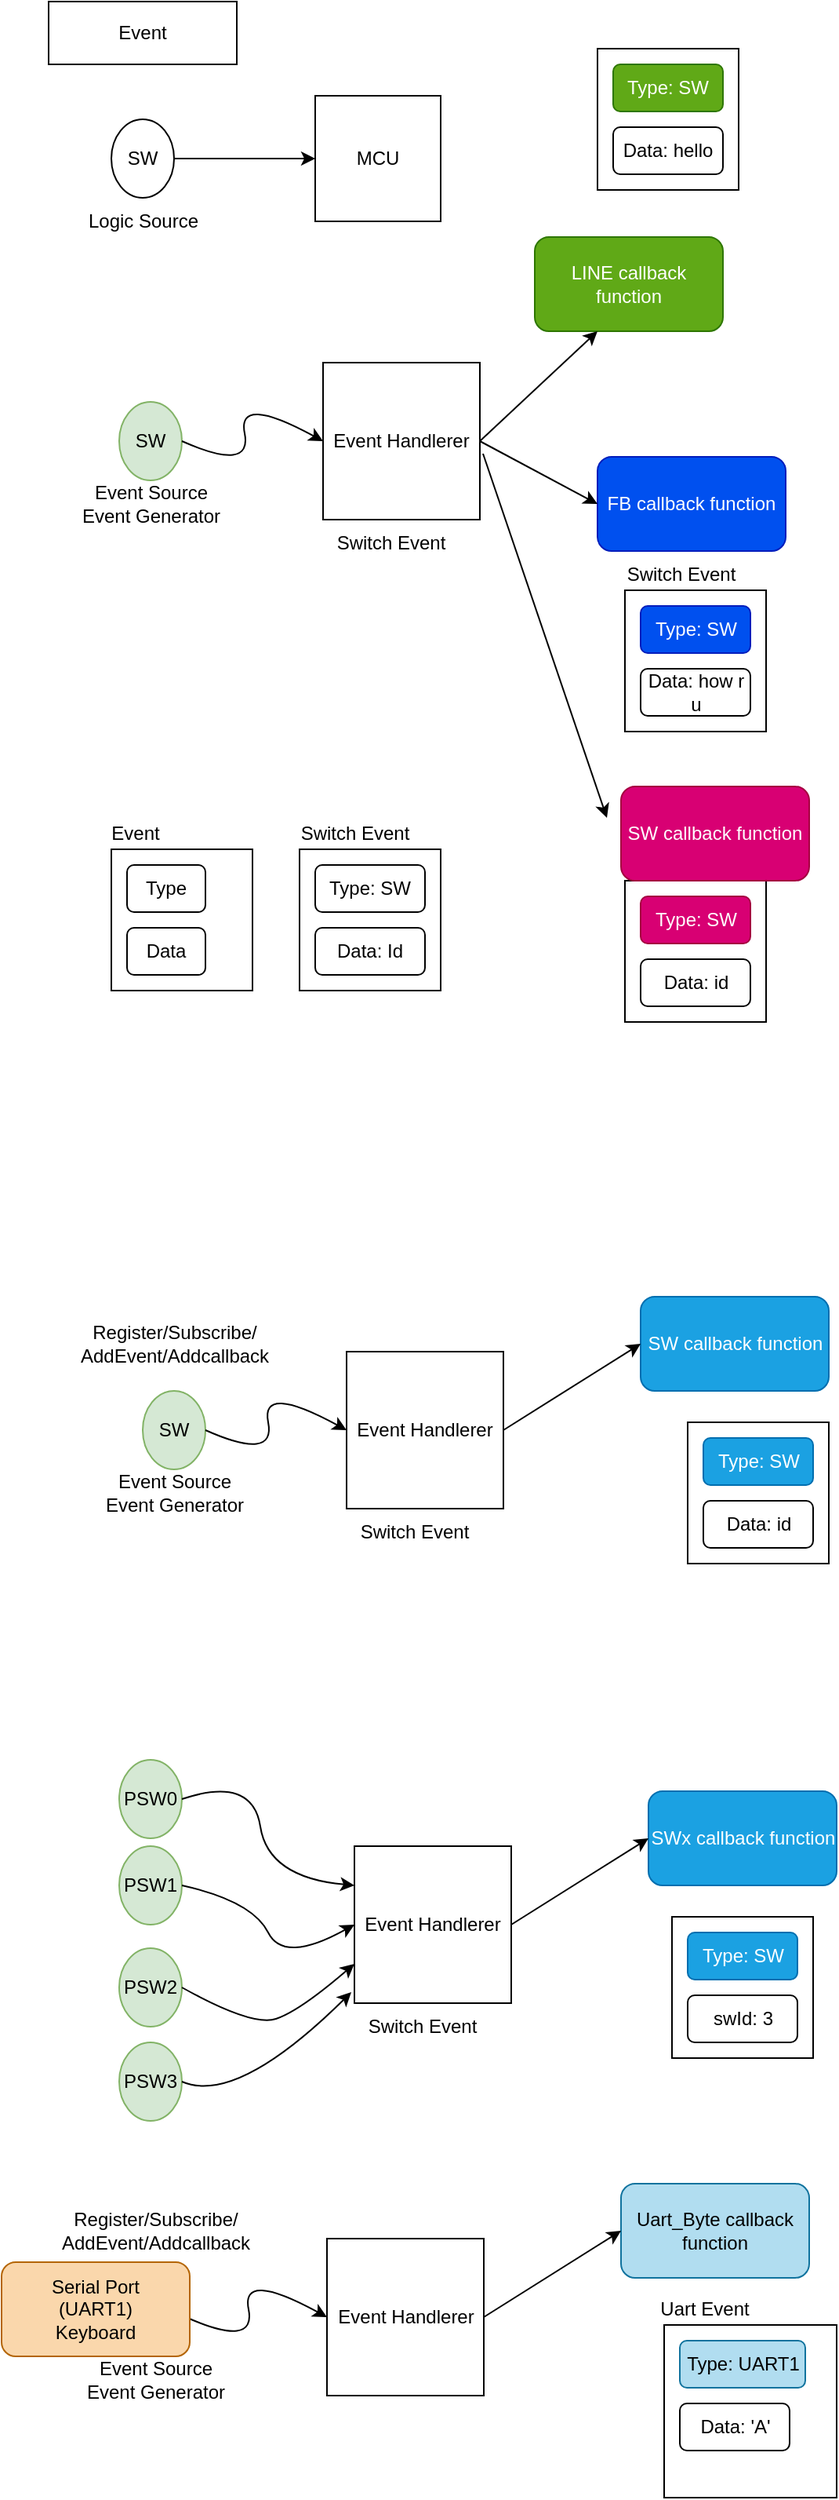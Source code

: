<mxfile version="12.6.8" type="device"><diagram name="Page-1" id="74e2e168-ea6b-b213-b513-2b3c1d86103e"><mxGraphModel dx="585" dy="593" grid="1" gridSize="10" guides="1" tooltips="1" connect="1" arrows="1" fold="1" page="1" pageScale="1" pageWidth="1169" pageHeight="827" background="#ffffff" math="0" shadow="0"><root><mxCell id="0"/><mxCell id="1" parent="0"/><mxCell id="QCYxv8RYYlwAht9NyDju-4" value="Event" style="rounded=0;whiteSpace=wrap;html=1;" vertex="1" parent="1"><mxGeometry x="30" y="50" width="120" height="40" as="geometry"/></mxCell><mxCell id="QCYxv8RYYlwAht9NyDju-5" value="MCU" style="whiteSpace=wrap;html=1;aspect=fixed;" vertex="1" parent="1"><mxGeometry x="200" y="110" width="80" height="80" as="geometry"/></mxCell><mxCell id="QCYxv8RYYlwAht9NyDju-6" value="SW" style="ellipse;whiteSpace=wrap;html=1;" vertex="1" parent="1"><mxGeometry x="70" y="125" width="40" height="50" as="geometry"/></mxCell><mxCell id="QCYxv8RYYlwAht9NyDju-7" value="" style="endArrow=classic;html=1;entryX=0;entryY=0.5;entryDx=0;entryDy=0;exitX=1;exitY=0.5;exitDx=0;exitDy=0;" edge="1" parent="1" source="QCYxv8RYYlwAht9NyDju-6" target="QCYxv8RYYlwAht9NyDju-5"><mxGeometry width="50" height="50" relative="1" as="geometry"><mxPoint x="40" y="260" as="sourcePoint"/><mxPoint x="90" y="210" as="targetPoint"/></mxGeometry></mxCell><mxCell id="QCYxv8RYYlwAht9NyDju-9" value="Logic Source" style="text;html=1;align=center;verticalAlign=middle;resizable=0;points=[];autosize=1;" vertex="1" parent="1"><mxGeometry x="45" y="180" width="90" height="20" as="geometry"/></mxCell><mxCell id="QCYxv8RYYlwAht9NyDju-10" value="" style="whiteSpace=wrap;html=1;aspect=fixed;" vertex="1" parent="1"><mxGeometry x="70" y="590" width="90" height="90" as="geometry"/></mxCell><mxCell id="QCYxv8RYYlwAht9NyDju-11" value="Event" style="text;html=1;align=center;verticalAlign=middle;resizable=0;points=[];autosize=1;" vertex="1" parent="1"><mxGeometry x="60" y="570" width="50" height="20" as="geometry"/></mxCell><mxCell id="QCYxv8RYYlwAht9NyDju-12" value="Type" style="rounded=1;whiteSpace=wrap;html=1;" vertex="1" parent="1"><mxGeometry x="80" y="600" width="50" height="30" as="geometry"/></mxCell><mxCell id="QCYxv8RYYlwAht9NyDju-13" value="Data" style="rounded=1;whiteSpace=wrap;html=1;" vertex="1" parent="1"><mxGeometry x="80" y="640" width="50" height="30" as="geometry"/></mxCell><mxCell id="QCYxv8RYYlwAht9NyDju-14" value="" style="whiteSpace=wrap;html=1;aspect=fixed;" vertex="1" parent="1"><mxGeometry x="190" y="590" width="90" height="90" as="geometry"/></mxCell><mxCell id="QCYxv8RYYlwAht9NyDju-15" value="Switch Event" style="text;html=1;align=center;verticalAlign=middle;resizable=0;points=[];autosize=1;" vertex="1" parent="1"><mxGeometry x="185" y="570" width="80" height="20" as="geometry"/></mxCell><mxCell id="QCYxv8RYYlwAht9NyDju-16" value="Type: SW" style="rounded=1;whiteSpace=wrap;html=1;" vertex="1" parent="1"><mxGeometry x="200" y="600" width="70" height="30" as="geometry"/></mxCell><mxCell id="QCYxv8RYYlwAht9NyDju-17" value="Data: Id" style="rounded=1;whiteSpace=wrap;html=1;" vertex="1" parent="1"><mxGeometry x="200" y="640" width="70" height="30" as="geometry"/></mxCell><mxCell id="QCYxv8RYYlwAht9NyDju-20" value="Event Handlerer" style="whiteSpace=wrap;html=1;aspect=fixed;" vertex="1" parent="1"><mxGeometry x="205" y="280" width="100" height="100" as="geometry"/></mxCell><mxCell id="QCYxv8RYYlwAht9NyDju-21" value="SW" style="ellipse;whiteSpace=wrap;html=1;fillColor=#d5e8d4;strokeColor=#82b366;" vertex="1" parent="1"><mxGeometry x="75" y="305" width="40" height="50" as="geometry"/></mxCell><mxCell id="QCYxv8RYYlwAht9NyDju-23" value="Event Source&lt;br&gt;Event Generator" style="text;html=1;align=center;verticalAlign=middle;resizable=0;points=[];autosize=1;" vertex="1" parent="1"><mxGeometry x="45" y="355" width="100" height="30" as="geometry"/></mxCell><mxCell id="QCYxv8RYYlwAht9NyDju-24" value="" style="curved=1;endArrow=classic;html=1;exitX=1;exitY=0.5;exitDx=0;exitDy=0;" edge="1" parent="1" source="QCYxv8RYYlwAht9NyDju-21"><mxGeometry width="50" height="50" relative="1" as="geometry"><mxPoint x="155" y="380" as="sourcePoint"/><mxPoint x="205" y="330" as="targetPoint"/><Array as="points"><mxPoint x="160" y="350"/><mxPoint x="150" y="300"/></Array></mxGeometry></mxCell><mxCell id="QCYxv8RYYlwAht9NyDju-25" value="LINE callback function" style="rounded=1;whiteSpace=wrap;html=1;fillColor=#60a917;strokeColor=#2D7600;fontColor=#ffffff;" vertex="1" parent="1"><mxGeometry x="340" y="200" width="120" height="60" as="geometry"/></mxCell><mxCell id="QCYxv8RYYlwAht9NyDju-27" value="" style="endArrow=classic;html=1;entryX=0.333;entryY=1;entryDx=0;entryDy=0;entryPerimeter=0;exitX=1;exitY=0.5;exitDx=0;exitDy=0;" edge="1" parent="1" source="QCYxv8RYYlwAht9NyDju-20" target="QCYxv8RYYlwAht9NyDju-25"><mxGeometry width="50" height="50" relative="1" as="geometry"><mxPoint x="310" y="330" as="sourcePoint"/><mxPoint x="380" y="290" as="targetPoint"/></mxGeometry></mxCell><mxCell id="QCYxv8RYYlwAht9NyDju-28" value="" style="whiteSpace=wrap;html=1;aspect=fixed;" vertex="1" parent="1"><mxGeometry x="380" y="80" width="90" height="90" as="geometry"/></mxCell><mxCell id="QCYxv8RYYlwAht9NyDju-29" value="Switch Event" style="text;html=1;align=center;verticalAlign=middle;resizable=0;points=[];autosize=1;" vertex="1" parent="1"><mxGeometry x="207.5" y="385" width="80" height="20" as="geometry"/></mxCell><mxCell id="QCYxv8RYYlwAht9NyDju-30" value="Type: SW" style="rounded=1;whiteSpace=wrap;html=1;fillColor=#60a917;strokeColor=#2D7600;fontColor=#ffffff;" vertex="1" parent="1"><mxGeometry x="390" y="90" width="70" height="30" as="geometry"/></mxCell><mxCell id="QCYxv8RYYlwAht9NyDju-31" value="Data: hello" style="rounded=1;whiteSpace=wrap;html=1;" vertex="1" parent="1"><mxGeometry x="390" y="130" width="70" height="30" as="geometry"/></mxCell><mxCell id="QCYxv8RYYlwAht9NyDju-32" value="FB callback function" style="rounded=1;whiteSpace=wrap;html=1;fillColor=#0050ef;strokeColor=#001DBC;fontColor=#ffffff;" vertex="1" parent="1"><mxGeometry x="380" y="340" width="120" height="60" as="geometry"/></mxCell><mxCell id="QCYxv8RYYlwAht9NyDju-33" value="" style="endArrow=classic;html=1;entryX=0;entryY=0.5;entryDx=0;entryDy=0;exitX=1;exitY=0.5;exitDx=0;exitDy=0;" edge="1" parent="1" source="QCYxv8RYYlwAht9NyDju-20" target="QCYxv8RYYlwAht9NyDju-32"><mxGeometry width="50" height="50" relative="1" as="geometry"><mxPoint x="310" y="350" as="sourcePoint"/><mxPoint x="389.96" y="270" as="targetPoint"/></mxGeometry></mxCell><mxCell id="QCYxv8RYYlwAht9NyDju-34" value="" style="whiteSpace=wrap;html=1;aspect=fixed;" vertex="1" parent="1"><mxGeometry x="397.5" y="425" width="90" height="90" as="geometry"/></mxCell><mxCell id="QCYxv8RYYlwAht9NyDju-35" value="Switch Event" style="text;html=1;align=center;verticalAlign=middle;resizable=0;points=[];autosize=1;" vertex="1" parent="1"><mxGeometry x="392.5" y="405" width="80" height="20" as="geometry"/></mxCell><mxCell id="QCYxv8RYYlwAht9NyDju-36" value="Type: SW" style="rounded=1;whiteSpace=wrap;html=1;fillColor=#0050ef;strokeColor=#001DBC;fontColor=#ffffff;" vertex="1" parent="1"><mxGeometry x="407.5" y="435" width="70" height="30" as="geometry"/></mxCell><mxCell id="QCYxv8RYYlwAht9NyDju-37" value="Data: how r u" style="rounded=1;whiteSpace=wrap;html=1;" vertex="1" parent="1"><mxGeometry x="407.5" y="475" width="70" height="30" as="geometry"/></mxCell><mxCell id="QCYxv8RYYlwAht9NyDju-38" value="" style="whiteSpace=wrap;html=1;aspect=fixed;" vertex="1" parent="1"><mxGeometry x="397.5" y="610" width="90" height="90" as="geometry"/></mxCell><mxCell id="QCYxv8RYYlwAht9NyDju-39" value="Type: SW" style="rounded=1;whiteSpace=wrap;html=1;fillColor=#d80073;strokeColor=#A50040;fontColor=#ffffff;" vertex="1" parent="1"><mxGeometry x="407.5" y="620" width="70" height="30" as="geometry"/></mxCell><mxCell id="QCYxv8RYYlwAht9NyDju-40" value="Data: id" style="rounded=1;whiteSpace=wrap;html=1;" vertex="1" parent="1"><mxGeometry x="407.5" y="660" width="70" height="30" as="geometry"/></mxCell><mxCell id="QCYxv8RYYlwAht9NyDju-41" value="" style="endArrow=classic;html=1;exitX=1.02;exitY=0.58;exitDx=0;exitDy=0;exitPerimeter=0;" edge="1" parent="1" source="QCYxv8RYYlwAht9NyDju-20"><mxGeometry width="50" height="50" relative="1" as="geometry"><mxPoint x="320" y="360" as="sourcePoint"/><mxPoint x="386" y="570" as="targetPoint"/></mxGeometry></mxCell><mxCell id="QCYxv8RYYlwAht9NyDju-42" value="SW callback function" style="rounded=1;whiteSpace=wrap;html=1;fillColor=#d80073;strokeColor=#A50040;fontColor=#ffffff;" vertex="1" parent="1"><mxGeometry x="395" y="550" width="120" height="60" as="geometry"/></mxCell><mxCell id="QCYxv8RYYlwAht9NyDju-43" value="Event Handlerer" style="whiteSpace=wrap;html=1;aspect=fixed;" vertex="1" parent="1"><mxGeometry x="220" y="910" width="100" height="100" as="geometry"/></mxCell><mxCell id="QCYxv8RYYlwAht9NyDju-44" value="SW" style="ellipse;whiteSpace=wrap;html=1;fillColor=#d5e8d4;strokeColor=#82b366;" vertex="1" parent="1"><mxGeometry x="90" y="935" width="40" height="50" as="geometry"/></mxCell><mxCell id="QCYxv8RYYlwAht9NyDju-45" value="Event Source&lt;br&gt;Event Generator" style="text;html=1;align=center;verticalAlign=middle;resizable=0;points=[];autosize=1;" vertex="1" parent="1"><mxGeometry x="60" y="985" width="100" height="30" as="geometry"/></mxCell><mxCell id="QCYxv8RYYlwAht9NyDju-46" value="" style="curved=1;endArrow=classic;html=1;exitX=1;exitY=0.5;exitDx=0;exitDy=0;" edge="1" parent="1" source="QCYxv8RYYlwAht9NyDju-44"><mxGeometry width="50" height="50" relative="1" as="geometry"><mxPoint x="170" y="1010" as="sourcePoint"/><mxPoint x="220" y="960" as="targetPoint"/><Array as="points"><mxPoint x="175" y="980"/><mxPoint x="165" y="930"/></Array></mxGeometry></mxCell><mxCell id="QCYxv8RYYlwAht9NyDju-47" value="Switch Event" style="text;html=1;align=center;verticalAlign=middle;resizable=0;points=[];autosize=1;" vertex="1" parent="1"><mxGeometry x="222.5" y="1015" width="80" height="20" as="geometry"/></mxCell><mxCell id="QCYxv8RYYlwAht9NyDju-48" value="" style="whiteSpace=wrap;html=1;aspect=fixed;" vertex="1" parent="1"><mxGeometry x="437.5" y="955" width="90" height="90" as="geometry"/></mxCell><mxCell id="QCYxv8RYYlwAht9NyDju-49" value="Type: SW" style="rounded=1;whiteSpace=wrap;html=1;fillColor=#1ba1e2;strokeColor=#006EAF;fontColor=#ffffff;" vertex="1" parent="1"><mxGeometry x="447.5" y="965" width="70" height="30" as="geometry"/></mxCell><mxCell id="QCYxv8RYYlwAht9NyDju-50" value="Data: id" style="rounded=1;whiteSpace=wrap;html=1;" vertex="1" parent="1"><mxGeometry x="447.5" y="1005" width="70" height="30" as="geometry"/></mxCell><mxCell id="QCYxv8RYYlwAht9NyDju-51" value="SW callback function" style="rounded=1;whiteSpace=wrap;html=1;fillColor=#1ba1e2;strokeColor=#006EAF;fontColor=#ffffff;" vertex="1" parent="1"><mxGeometry x="407.5" y="875" width="120" height="60" as="geometry"/></mxCell><mxCell id="QCYxv8RYYlwAht9NyDju-53" value="Register/Subscribe/&lt;br&gt;AddEvent/Addcallback" style="text;html=1;align=center;verticalAlign=middle;resizable=0;points=[];autosize=1;" vertex="1" parent="1"><mxGeometry x="40" y="890" width="140" height="30" as="geometry"/></mxCell><mxCell id="QCYxv8RYYlwAht9NyDju-54" value="" style="endArrow=classic;html=1;entryX=0;entryY=0.5;entryDx=0;entryDy=0;exitX=1;exitY=0.5;exitDx=0;exitDy=0;" edge="1" parent="1" source="QCYxv8RYYlwAht9NyDju-43" target="QCYxv8RYYlwAht9NyDju-51"><mxGeometry width="50" height="50" relative="1" as="geometry"><mxPoint x="320" y="990" as="sourcePoint"/><mxPoint x="370" y="940" as="targetPoint"/></mxGeometry></mxCell><mxCell id="QCYxv8RYYlwAht9NyDju-55" value="Event Handlerer" style="whiteSpace=wrap;html=1;aspect=fixed;" vertex="1" parent="1"><mxGeometry x="225" y="1225" width="100" height="100" as="geometry"/></mxCell><mxCell id="QCYxv8RYYlwAht9NyDju-56" value="PSW0" style="ellipse;whiteSpace=wrap;html=1;fillColor=#d5e8d4;strokeColor=#82b366;" vertex="1" parent="1"><mxGeometry x="75" y="1170" width="40" height="50" as="geometry"/></mxCell><mxCell id="QCYxv8RYYlwAht9NyDju-58" value="" style="curved=1;endArrow=classic;html=1;exitX=1;exitY=0.5;exitDx=0;exitDy=0;entryX=0;entryY=0.25;entryDx=0;entryDy=0;" edge="1" parent="1" source="QCYxv8RYYlwAht9NyDju-56" target="QCYxv8RYYlwAht9NyDju-55"><mxGeometry width="50" height="50" relative="1" as="geometry"><mxPoint x="175" y="1325" as="sourcePoint"/><mxPoint x="225" y="1275" as="targetPoint"/><Array as="points"><mxPoint x="160" y="1180"/><mxPoint x="170" y="1245"/></Array></mxGeometry></mxCell><mxCell id="QCYxv8RYYlwAht9NyDju-59" value="Switch Event" style="text;html=1;align=center;verticalAlign=middle;resizable=0;points=[];autosize=1;" vertex="1" parent="1"><mxGeometry x="227.5" y="1330" width="80" height="20" as="geometry"/></mxCell><mxCell id="QCYxv8RYYlwAht9NyDju-60" value="" style="whiteSpace=wrap;html=1;aspect=fixed;" vertex="1" parent="1"><mxGeometry x="427.5" y="1270" width="90" height="90" as="geometry"/></mxCell><mxCell id="QCYxv8RYYlwAht9NyDju-61" value="Type: SW" style="rounded=1;whiteSpace=wrap;html=1;fillColor=#1ba1e2;strokeColor=#006EAF;fontColor=#ffffff;" vertex="1" parent="1"><mxGeometry x="437.5" y="1280" width="70" height="30" as="geometry"/></mxCell><mxCell id="QCYxv8RYYlwAht9NyDju-62" value="swId: 3" style="rounded=1;whiteSpace=wrap;html=1;" vertex="1" parent="1"><mxGeometry x="437.5" y="1320" width="70" height="30" as="geometry"/></mxCell><mxCell id="QCYxv8RYYlwAht9NyDju-63" value="SWx callback function" style="rounded=1;whiteSpace=wrap;html=1;fillColor=#1ba1e2;strokeColor=#006EAF;fontColor=#ffffff;" vertex="1" parent="1"><mxGeometry x="412.5" y="1190" width="120" height="60" as="geometry"/></mxCell><mxCell id="QCYxv8RYYlwAht9NyDju-65" value="" style="endArrow=classic;html=1;entryX=0;entryY=0.5;entryDx=0;entryDy=0;exitX=1;exitY=0.5;exitDx=0;exitDy=0;" edge="1" parent="1" source="QCYxv8RYYlwAht9NyDju-55" target="QCYxv8RYYlwAht9NyDju-63"><mxGeometry width="50" height="50" relative="1" as="geometry"><mxPoint x="325" y="1305" as="sourcePoint"/><mxPoint x="375" y="1255" as="targetPoint"/></mxGeometry></mxCell><mxCell id="QCYxv8RYYlwAht9NyDju-66" value="PSW1" style="ellipse;whiteSpace=wrap;html=1;fillColor=#d5e8d4;strokeColor=#82b366;" vertex="1" parent="1"><mxGeometry x="75" y="1225" width="40" height="50" as="geometry"/></mxCell><mxCell id="QCYxv8RYYlwAht9NyDju-67" value="" style="curved=1;endArrow=classic;html=1;exitX=1;exitY=0.5;exitDx=0;exitDy=0;entryX=0;entryY=0.5;entryDx=0;entryDy=0;" edge="1" parent="1" source="QCYxv8RYYlwAht9NyDju-66" target="QCYxv8RYYlwAht9NyDju-55"><mxGeometry width="50" height="50" relative="1" as="geometry"><mxPoint x="175" y="1400" as="sourcePoint"/><mxPoint x="225" y="1350" as="targetPoint"/><Array as="points"><mxPoint x="160" y="1260"/><mxPoint x="180" y="1300"/></Array></mxGeometry></mxCell><mxCell id="QCYxv8RYYlwAht9NyDju-68" value="PSW2" style="ellipse;whiteSpace=wrap;html=1;fillColor=#d5e8d4;strokeColor=#82b366;" vertex="1" parent="1"><mxGeometry x="75" y="1290" width="40" height="50" as="geometry"/></mxCell><mxCell id="QCYxv8RYYlwAht9NyDju-69" value="" style="curved=1;endArrow=classic;html=1;exitX=1;exitY=0.5;exitDx=0;exitDy=0;entryX=0;entryY=0.75;entryDx=0;entryDy=0;" edge="1" source="QCYxv8RYYlwAht9NyDju-68" parent="1" target="QCYxv8RYYlwAht9NyDju-55"><mxGeometry width="50" height="50" relative="1" as="geometry"><mxPoint x="175" y="1455" as="sourcePoint"/><mxPoint x="225" y="1380" as="targetPoint"/><Array as="points"><mxPoint x="160" y="1340"/><mxPoint x="190" y="1330"/></Array></mxGeometry></mxCell><mxCell id="QCYxv8RYYlwAht9NyDju-70" value="PSW3" style="ellipse;whiteSpace=wrap;html=1;fillColor=#d5e8d4;strokeColor=#82b366;" vertex="1" parent="1"><mxGeometry x="75" y="1350" width="40" height="50" as="geometry"/></mxCell><mxCell id="QCYxv8RYYlwAht9NyDju-71" value="" style="curved=1;endArrow=classic;html=1;exitX=1;exitY=0.5;exitDx=0;exitDy=0;entryX=-0.02;entryY=0.93;entryDx=0;entryDy=0;entryPerimeter=0;" edge="1" source="QCYxv8RYYlwAht9NyDju-70" parent="1" target="QCYxv8RYYlwAht9NyDju-55"><mxGeometry width="50" height="50" relative="1" as="geometry"><mxPoint x="175" y="1510" as="sourcePoint"/><mxPoint x="225" y="1410" as="targetPoint"/><Array as="points"><mxPoint x="150" y="1390"/></Array></mxGeometry></mxCell><mxCell id="QCYxv8RYYlwAht9NyDju-73" value="Event Handlerer" style="whiteSpace=wrap;html=1;aspect=fixed;" vertex="1" parent="1"><mxGeometry x="207.5" y="1475" width="100" height="100" as="geometry"/></mxCell><mxCell id="QCYxv8RYYlwAht9NyDju-75" value="Event Source&lt;br&gt;Event Generator" style="text;html=1;align=center;verticalAlign=middle;resizable=0;points=[];autosize=1;" vertex="1" parent="1"><mxGeometry x="47.5" y="1550" width="100" height="30" as="geometry"/></mxCell><mxCell id="QCYxv8RYYlwAht9NyDju-76" value="" style="curved=1;endArrow=classic;html=1;exitX=1;exitY=0.5;exitDx=0;exitDy=0;" edge="1" parent="1"><mxGeometry width="50" height="50" relative="1" as="geometry"><mxPoint x="117.5" y="1525" as="sourcePoint"/><mxPoint x="207.5" y="1525" as="targetPoint"/><Array as="points"><mxPoint x="162.5" y="1545"/><mxPoint x="152.5" y="1495"/></Array></mxGeometry></mxCell><mxCell id="QCYxv8RYYlwAht9NyDju-77" value="Uart Event" style="text;html=1;align=center;verticalAlign=middle;resizable=0;points=[];autosize=1;" vertex="1" parent="1"><mxGeometry x="412.5" y="1510" width="70" height="20" as="geometry"/></mxCell><mxCell id="QCYxv8RYYlwAht9NyDju-78" value="" style="whiteSpace=wrap;html=1;aspect=fixed;" vertex="1" parent="1"><mxGeometry x="422.5" y="1530" width="110" height="110" as="geometry"/></mxCell><mxCell id="QCYxv8RYYlwAht9NyDju-79" value="Type: UART1" style="rounded=1;whiteSpace=wrap;html=1;fillColor=#b1ddf0;strokeColor=#10739e;" vertex="1" parent="1"><mxGeometry x="432.5" y="1540" width="80" height="30" as="geometry"/></mxCell><mxCell id="QCYxv8RYYlwAht9NyDju-80" value="Data: 'A'" style="rounded=1;whiteSpace=wrap;html=1;" vertex="1" parent="1"><mxGeometry x="432.5" y="1580" width="70" height="30" as="geometry"/></mxCell><mxCell id="QCYxv8RYYlwAht9NyDju-81" value="Uart_Byte callback function" style="rounded=1;whiteSpace=wrap;html=1;fillColor=#b1ddf0;strokeColor=#10739e;" vertex="1" parent="1"><mxGeometry x="395" y="1440" width="120" height="60" as="geometry"/></mxCell><mxCell id="QCYxv8RYYlwAht9NyDju-82" value="Register/Subscribe/&lt;br&gt;AddEvent/Addcallback" style="text;html=1;align=center;verticalAlign=middle;resizable=0;points=[];autosize=1;" vertex="1" parent="1"><mxGeometry x="27.5" y="1455" width="140" height="30" as="geometry"/></mxCell><mxCell id="QCYxv8RYYlwAht9NyDju-83" value="" style="endArrow=classic;html=1;entryX=0;entryY=0.5;entryDx=0;entryDy=0;exitX=1;exitY=0.5;exitDx=0;exitDy=0;" edge="1" parent="1" source="QCYxv8RYYlwAht9NyDju-73" target="QCYxv8RYYlwAht9NyDju-81"><mxGeometry width="50" height="50" relative="1" as="geometry"><mxPoint x="307.5" y="1555" as="sourcePoint"/><mxPoint x="357.5" y="1505" as="targetPoint"/></mxGeometry></mxCell><mxCell id="QCYxv8RYYlwAht9NyDju-84" value="Serial Port&lt;br&gt;(UART1)&lt;br&gt;Keyboard&lt;br&gt;" style="rounded=1;whiteSpace=wrap;html=1;fillColor=#fad7ac;strokeColor=#b46504;" vertex="1" parent="1"><mxGeometry y="1490" width="120" height="60" as="geometry"/></mxCell></root></mxGraphModel></diagram></mxfile>